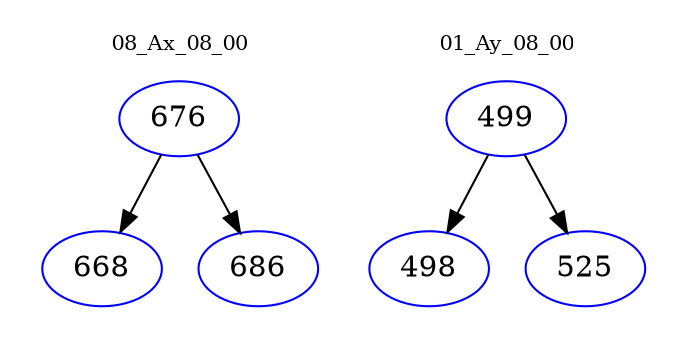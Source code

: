 digraph{
subgraph cluster_0 {
color = white
label = "08_Ax_08_00";
fontsize=10;
T0_676 [label="676", color="blue"]
T0_676 -> T0_668 [color="black"]
T0_668 [label="668", color="blue"]
T0_676 -> T0_686 [color="black"]
T0_686 [label="686", color="blue"]
}
subgraph cluster_1 {
color = white
label = "01_Ay_08_00";
fontsize=10;
T1_499 [label="499", color="blue"]
T1_499 -> T1_498 [color="black"]
T1_498 [label="498", color="blue"]
T1_499 -> T1_525 [color="black"]
T1_525 [label="525", color="blue"]
}
}
